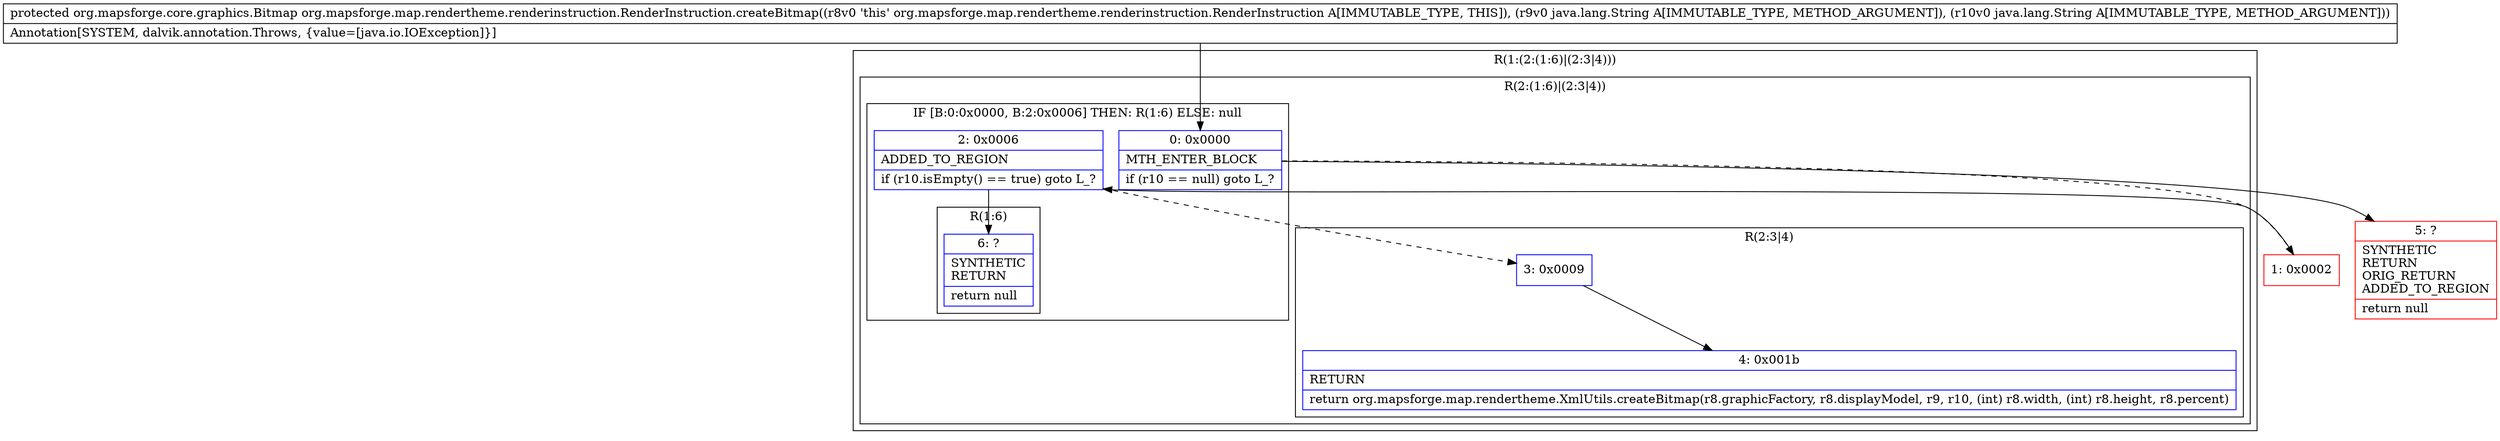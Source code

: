 digraph "CFG fororg.mapsforge.map.rendertheme.renderinstruction.RenderInstruction.createBitmap(Ljava\/lang\/String;Ljava\/lang\/String;)Lorg\/mapsforge\/core\/graphics\/Bitmap;" {
subgraph cluster_Region_151376587 {
label = "R(1:(2:(1:6)|(2:3|4)))";
node [shape=record,color=blue];
subgraph cluster_Region_124352959 {
label = "R(2:(1:6)|(2:3|4))";
node [shape=record,color=blue];
subgraph cluster_IfRegion_684421407 {
label = "IF [B:0:0x0000, B:2:0x0006] THEN: R(1:6) ELSE: null";
node [shape=record,color=blue];
Node_0 [shape=record,label="{0\:\ 0x0000|MTH_ENTER_BLOCK\l|if (r10 == null) goto L_?\l}"];
Node_2 [shape=record,label="{2\:\ 0x0006|ADDED_TO_REGION\l|if (r10.isEmpty() == true) goto L_?\l}"];
subgraph cluster_Region_1625950410 {
label = "R(1:6)";
node [shape=record,color=blue];
Node_6 [shape=record,label="{6\:\ ?|SYNTHETIC\lRETURN\l|return null\l}"];
}
}
subgraph cluster_Region_1197346198 {
label = "R(2:3|4)";
node [shape=record,color=blue];
Node_3 [shape=record,label="{3\:\ 0x0009}"];
Node_4 [shape=record,label="{4\:\ 0x001b|RETURN\l|return org.mapsforge.map.rendertheme.XmlUtils.createBitmap(r8.graphicFactory, r8.displayModel, r9, r10, (int) r8.width, (int) r8.height, r8.percent)\l}"];
}
}
}
Node_1 [shape=record,color=red,label="{1\:\ 0x0002}"];
Node_5 [shape=record,color=red,label="{5\:\ ?|SYNTHETIC\lRETURN\lORIG_RETURN\lADDED_TO_REGION\l|return null\l}"];
MethodNode[shape=record,label="{protected org.mapsforge.core.graphics.Bitmap org.mapsforge.map.rendertheme.renderinstruction.RenderInstruction.createBitmap((r8v0 'this' org.mapsforge.map.rendertheme.renderinstruction.RenderInstruction A[IMMUTABLE_TYPE, THIS]), (r9v0 java.lang.String A[IMMUTABLE_TYPE, METHOD_ARGUMENT]), (r10v0 java.lang.String A[IMMUTABLE_TYPE, METHOD_ARGUMENT]))  | Annotation[SYSTEM, dalvik.annotation.Throws, \{value=[java.io.IOException]\}]\l}"];
MethodNode -> Node_0;
Node_0 -> Node_1[style=dashed];
Node_0 -> Node_5;
Node_2 -> Node_3[style=dashed];
Node_2 -> Node_6;
Node_3 -> Node_4;
Node_1 -> Node_2;
}

